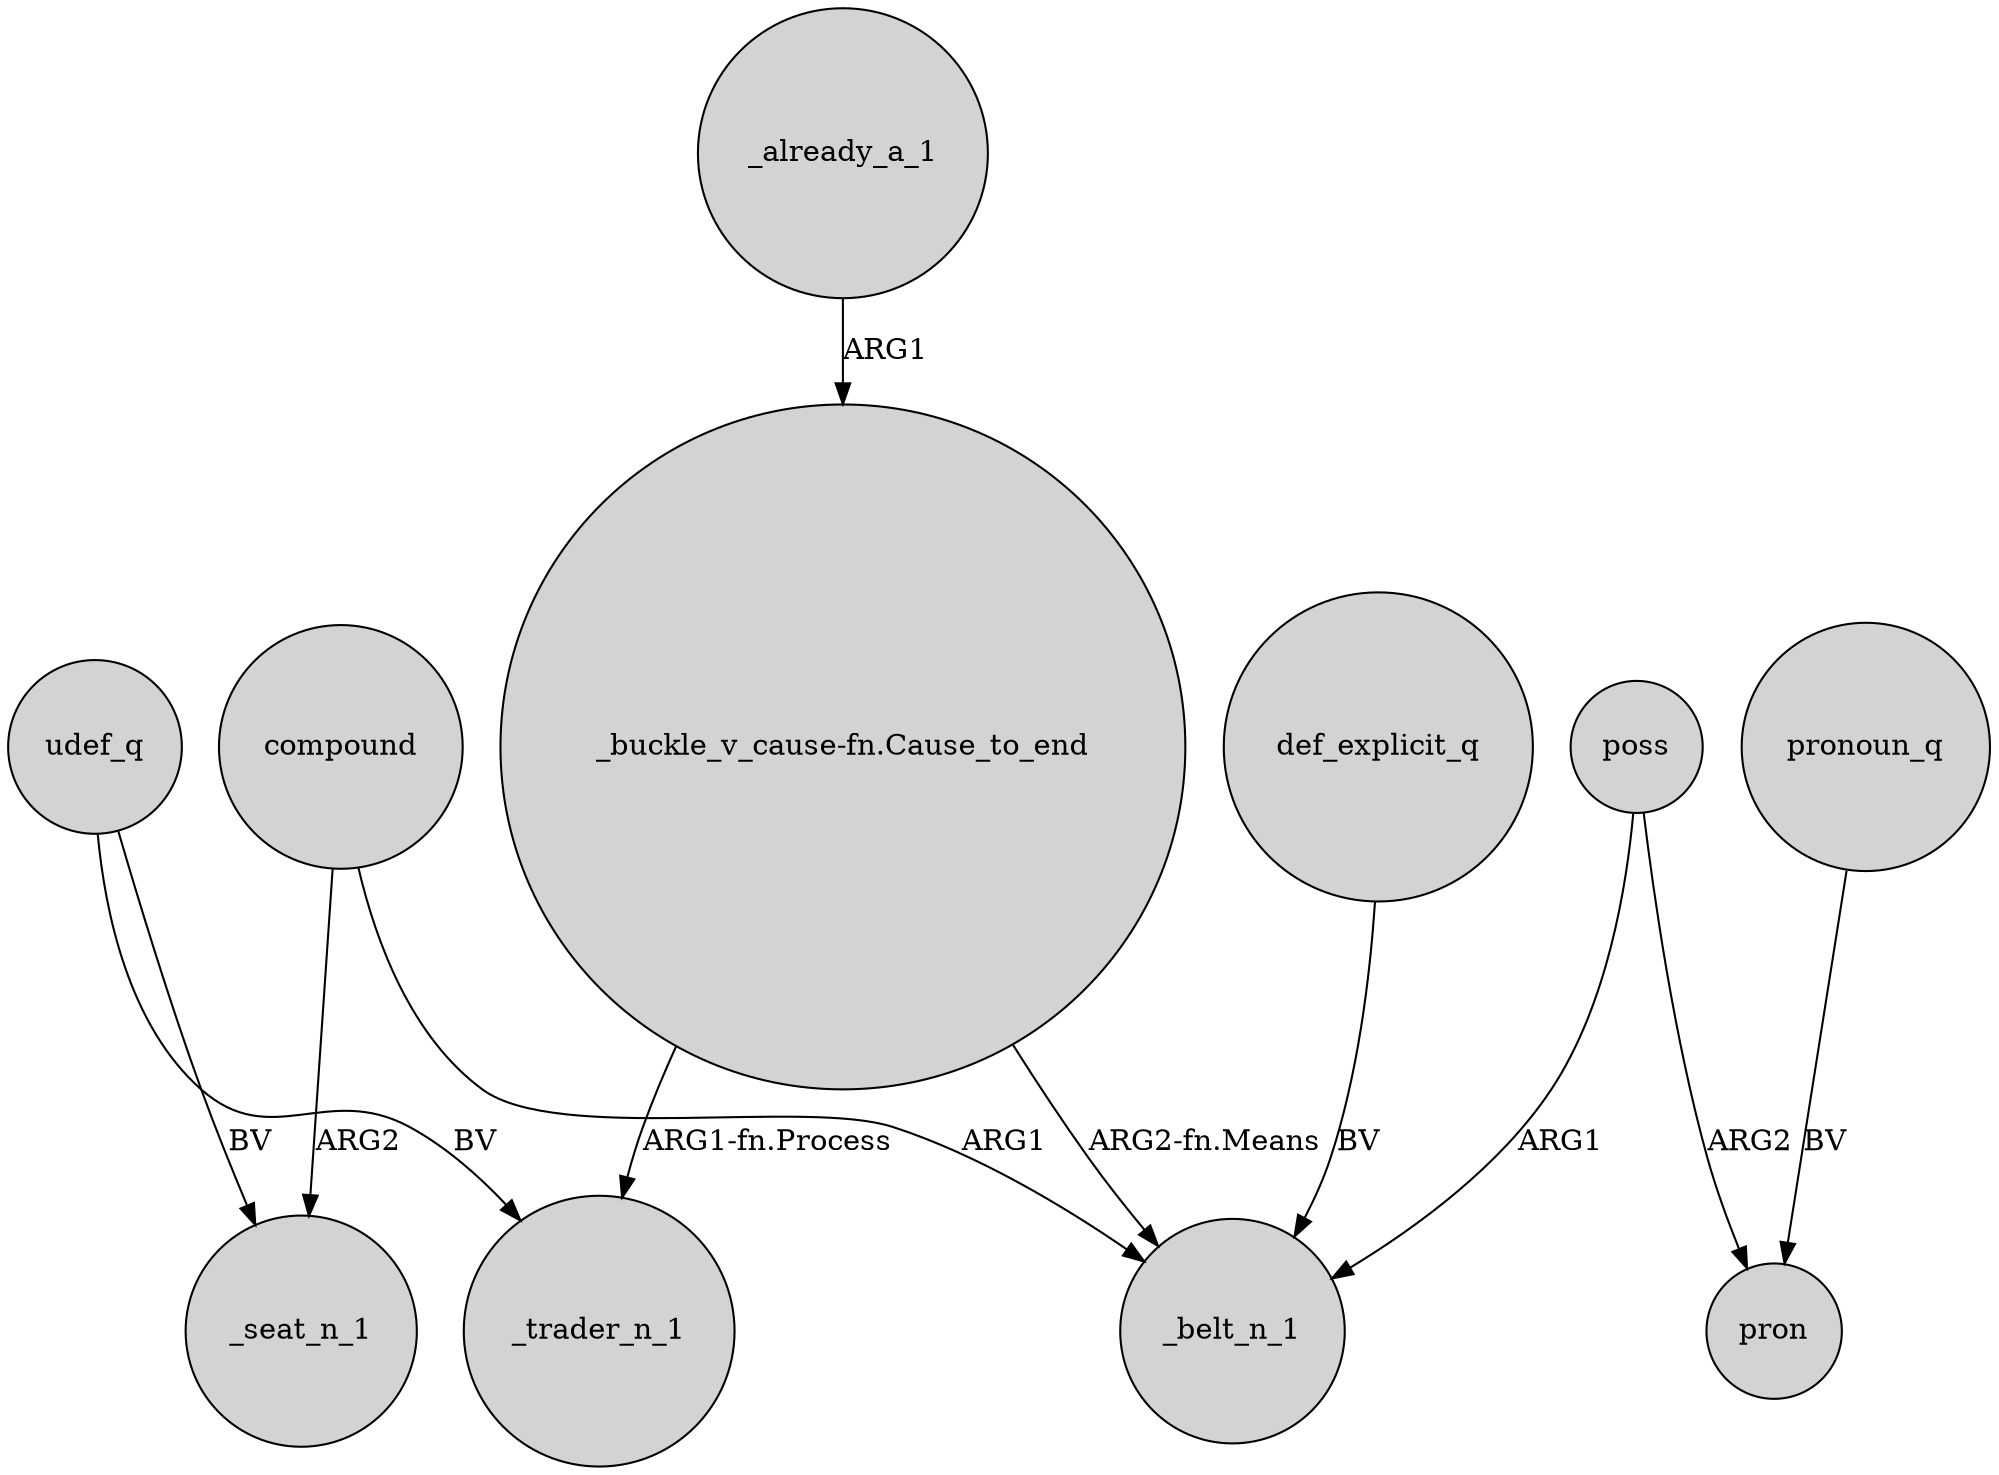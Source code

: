 digraph {
	node [shape=circle style=filled]
	compound -> _belt_n_1 [label=ARG1]
	"_buckle_v_cause-fn.Cause_to_end" -> _trader_n_1 [label="ARG1-fn.Process"]
	udef_q -> _seat_n_1 [label=BV]
	poss -> _belt_n_1 [label=ARG1]
	udef_q -> _trader_n_1 [label=BV]
	_already_a_1 -> "_buckle_v_cause-fn.Cause_to_end" [label=ARG1]
	"_buckle_v_cause-fn.Cause_to_end" -> _belt_n_1 [label="ARG2-fn.Means"]
	compound -> _seat_n_1 [label=ARG2]
	pronoun_q -> pron [label=BV]
	def_explicit_q -> _belt_n_1 [label=BV]
	poss -> pron [label=ARG2]
}
